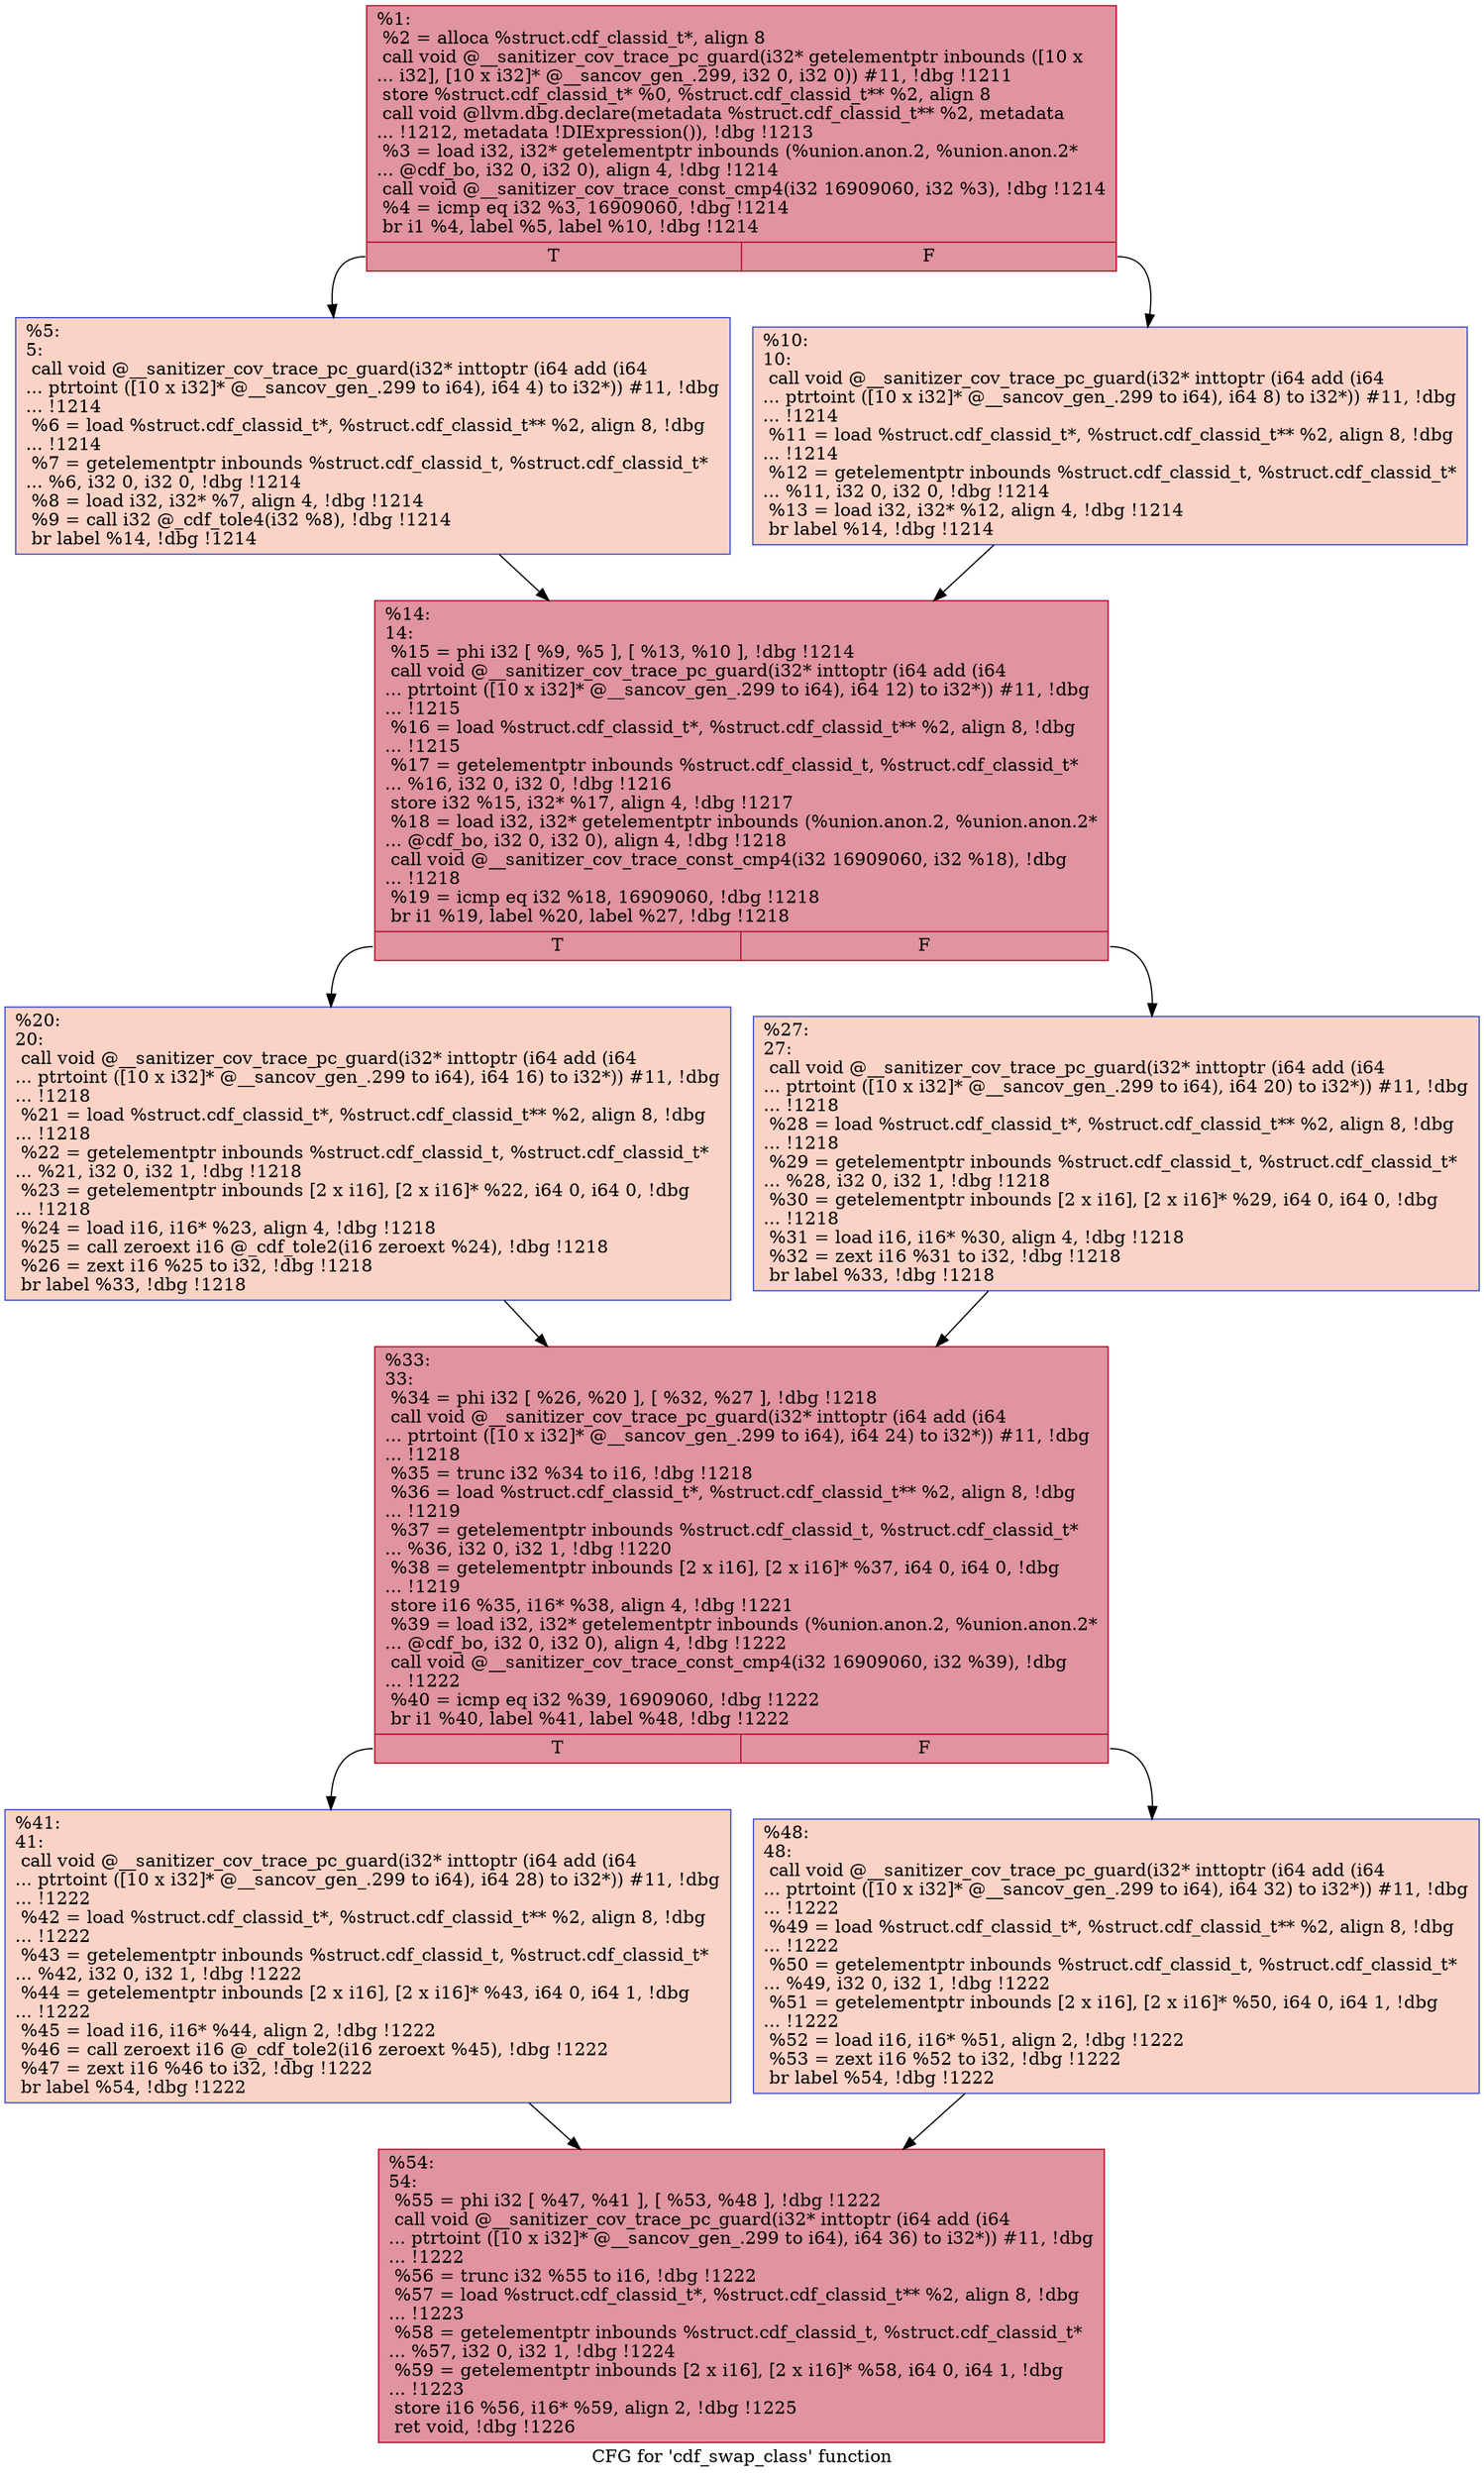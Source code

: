 digraph "CFG for 'cdf_swap_class' function" {
	label="CFG for 'cdf_swap_class' function";

	Node0x564cce8e44d0 [shape=record,color="#b70d28ff", style=filled, fillcolor="#b70d2870",label="{%1:\l  %2 = alloca %struct.cdf_classid_t*, align 8\l  call void @__sanitizer_cov_trace_pc_guard(i32* getelementptr inbounds ([10 x\l... i32], [10 x i32]* @__sancov_gen_.299, i32 0, i32 0)) #11, !dbg !1211\l  store %struct.cdf_classid_t* %0, %struct.cdf_classid_t** %2, align 8\l  call void @llvm.dbg.declare(metadata %struct.cdf_classid_t** %2, metadata\l... !1212, metadata !DIExpression()), !dbg !1213\l  %3 = load i32, i32* getelementptr inbounds (%union.anon.2, %union.anon.2*\l... @cdf_bo, i32 0, i32 0), align 4, !dbg !1214\l  call void @__sanitizer_cov_trace_const_cmp4(i32 16909060, i32 %3), !dbg !1214\l  %4 = icmp eq i32 %3, 16909060, !dbg !1214\l  br i1 %4, label %5, label %10, !dbg !1214\l|{<s0>T|<s1>F}}"];
	Node0x564cce8e44d0:s0 -> Node0x564cce8e45b0;
	Node0x564cce8e44d0:s1 -> Node0x564cce8e4600;
	Node0x564cce8e45b0 [shape=record,color="#3d50c3ff", style=filled, fillcolor="#f59c7d70",label="{%5:\l5:                                                \l  call void @__sanitizer_cov_trace_pc_guard(i32* inttoptr (i64 add (i64\l... ptrtoint ([10 x i32]* @__sancov_gen_.299 to i64), i64 4) to i32*)) #11, !dbg\l... !1214\l  %6 = load %struct.cdf_classid_t*, %struct.cdf_classid_t** %2, align 8, !dbg\l... !1214\l  %7 = getelementptr inbounds %struct.cdf_classid_t, %struct.cdf_classid_t*\l... %6, i32 0, i32 0, !dbg !1214\l  %8 = load i32, i32* %7, align 4, !dbg !1214\l  %9 = call i32 @_cdf_tole4(i32 %8), !dbg !1214\l  br label %14, !dbg !1214\l}"];
	Node0x564cce8e45b0 -> Node0x564cce8e4650;
	Node0x564cce8e4600 [shape=record,color="#3d50c3ff", style=filled, fillcolor="#f59c7d70",label="{%10:\l10:                                               \l  call void @__sanitizer_cov_trace_pc_guard(i32* inttoptr (i64 add (i64\l... ptrtoint ([10 x i32]* @__sancov_gen_.299 to i64), i64 8) to i32*)) #11, !dbg\l... !1214\l  %11 = load %struct.cdf_classid_t*, %struct.cdf_classid_t** %2, align 8, !dbg\l... !1214\l  %12 = getelementptr inbounds %struct.cdf_classid_t, %struct.cdf_classid_t*\l... %11, i32 0, i32 0, !dbg !1214\l  %13 = load i32, i32* %12, align 4, !dbg !1214\l  br label %14, !dbg !1214\l}"];
	Node0x564cce8e4600 -> Node0x564cce8e4650;
	Node0x564cce8e4650 [shape=record,color="#b70d28ff", style=filled, fillcolor="#b70d2870",label="{%14:\l14:                                               \l  %15 = phi i32 [ %9, %5 ], [ %13, %10 ], !dbg !1214\l  call void @__sanitizer_cov_trace_pc_guard(i32* inttoptr (i64 add (i64\l... ptrtoint ([10 x i32]* @__sancov_gen_.299 to i64), i64 12) to i32*)) #11, !dbg\l... !1215\l  %16 = load %struct.cdf_classid_t*, %struct.cdf_classid_t** %2, align 8, !dbg\l... !1215\l  %17 = getelementptr inbounds %struct.cdf_classid_t, %struct.cdf_classid_t*\l... %16, i32 0, i32 0, !dbg !1216\l  store i32 %15, i32* %17, align 4, !dbg !1217\l  %18 = load i32, i32* getelementptr inbounds (%union.anon.2, %union.anon.2*\l... @cdf_bo, i32 0, i32 0), align 4, !dbg !1218\l  call void @__sanitizer_cov_trace_const_cmp4(i32 16909060, i32 %18), !dbg\l... !1218\l  %19 = icmp eq i32 %18, 16909060, !dbg !1218\l  br i1 %19, label %20, label %27, !dbg !1218\l|{<s0>T|<s1>F}}"];
	Node0x564cce8e4650:s0 -> Node0x564cce8e46a0;
	Node0x564cce8e4650:s1 -> Node0x564cce8e46f0;
	Node0x564cce8e46a0 [shape=record,color="#3d50c3ff", style=filled, fillcolor="#f59c7d70",label="{%20:\l20:                                               \l  call void @__sanitizer_cov_trace_pc_guard(i32* inttoptr (i64 add (i64\l... ptrtoint ([10 x i32]* @__sancov_gen_.299 to i64), i64 16) to i32*)) #11, !dbg\l... !1218\l  %21 = load %struct.cdf_classid_t*, %struct.cdf_classid_t** %2, align 8, !dbg\l... !1218\l  %22 = getelementptr inbounds %struct.cdf_classid_t, %struct.cdf_classid_t*\l... %21, i32 0, i32 1, !dbg !1218\l  %23 = getelementptr inbounds [2 x i16], [2 x i16]* %22, i64 0, i64 0, !dbg\l... !1218\l  %24 = load i16, i16* %23, align 4, !dbg !1218\l  %25 = call zeroext i16 @_cdf_tole2(i16 zeroext %24), !dbg !1218\l  %26 = zext i16 %25 to i32, !dbg !1218\l  br label %33, !dbg !1218\l}"];
	Node0x564cce8e46a0 -> Node0x564cce8e4740;
	Node0x564cce8e46f0 [shape=record,color="#3d50c3ff", style=filled, fillcolor="#f59c7d70",label="{%27:\l27:                                               \l  call void @__sanitizer_cov_trace_pc_guard(i32* inttoptr (i64 add (i64\l... ptrtoint ([10 x i32]* @__sancov_gen_.299 to i64), i64 20) to i32*)) #11, !dbg\l... !1218\l  %28 = load %struct.cdf_classid_t*, %struct.cdf_classid_t** %2, align 8, !dbg\l... !1218\l  %29 = getelementptr inbounds %struct.cdf_classid_t, %struct.cdf_classid_t*\l... %28, i32 0, i32 1, !dbg !1218\l  %30 = getelementptr inbounds [2 x i16], [2 x i16]* %29, i64 0, i64 0, !dbg\l... !1218\l  %31 = load i16, i16* %30, align 4, !dbg !1218\l  %32 = zext i16 %31 to i32, !dbg !1218\l  br label %33, !dbg !1218\l}"];
	Node0x564cce8e46f0 -> Node0x564cce8e4740;
	Node0x564cce8e4740 [shape=record,color="#b70d28ff", style=filled, fillcolor="#b70d2870",label="{%33:\l33:                                               \l  %34 = phi i32 [ %26, %20 ], [ %32, %27 ], !dbg !1218\l  call void @__sanitizer_cov_trace_pc_guard(i32* inttoptr (i64 add (i64\l... ptrtoint ([10 x i32]* @__sancov_gen_.299 to i64), i64 24) to i32*)) #11, !dbg\l... !1218\l  %35 = trunc i32 %34 to i16, !dbg !1218\l  %36 = load %struct.cdf_classid_t*, %struct.cdf_classid_t** %2, align 8, !dbg\l... !1219\l  %37 = getelementptr inbounds %struct.cdf_classid_t, %struct.cdf_classid_t*\l... %36, i32 0, i32 1, !dbg !1220\l  %38 = getelementptr inbounds [2 x i16], [2 x i16]* %37, i64 0, i64 0, !dbg\l... !1219\l  store i16 %35, i16* %38, align 4, !dbg !1221\l  %39 = load i32, i32* getelementptr inbounds (%union.anon.2, %union.anon.2*\l... @cdf_bo, i32 0, i32 0), align 4, !dbg !1222\l  call void @__sanitizer_cov_trace_const_cmp4(i32 16909060, i32 %39), !dbg\l... !1222\l  %40 = icmp eq i32 %39, 16909060, !dbg !1222\l  br i1 %40, label %41, label %48, !dbg !1222\l|{<s0>T|<s1>F}}"];
	Node0x564cce8e4740:s0 -> Node0x564cce8e4790;
	Node0x564cce8e4740:s1 -> Node0x564cce8e47e0;
	Node0x564cce8e4790 [shape=record,color="#3d50c3ff", style=filled, fillcolor="#f59c7d70",label="{%41:\l41:                                               \l  call void @__sanitizer_cov_trace_pc_guard(i32* inttoptr (i64 add (i64\l... ptrtoint ([10 x i32]* @__sancov_gen_.299 to i64), i64 28) to i32*)) #11, !dbg\l... !1222\l  %42 = load %struct.cdf_classid_t*, %struct.cdf_classid_t** %2, align 8, !dbg\l... !1222\l  %43 = getelementptr inbounds %struct.cdf_classid_t, %struct.cdf_classid_t*\l... %42, i32 0, i32 1, !dbg !1222\l  %44 = getelementptr inbounds [2 x i16], [2 x i16]* %43, i64 0, i64 1, !dbg\l... !1222\l  %45 = load i16, i16* %44, align 2, !dbg !1222\l  %46 = call zeroext i16 @_cdf_tole2(i16 zeroext %45), !dbg !1222\l  %47 = zext i16 %46 to i32, !dbg !1222\l  br label %54, !dbg !1222\l}"];
	Node0x564cce8e4790 -> Node0x564cce8e4830;
	Node0x564cce8e47e0 [shape=record,color="#3d50c3ff", style=filled, fillcolor="#f59c7d70",label="{%48:\l48:                                               \l  call void @__sanitizer_cov_trace_pc_guard(i32* inttoptr (i64 add (i64\l... ptrtoint ([10 x i32]* @__sancov_gen_.299 to i64), i64 32) to i32*)) #11, !dbg\l... !1222\l  %49 = load %struct.cdf_classid_t*, %struct.cdf_classid_t** %2, align 8, !dbg\l... !1222\l  %50 = getelementptr inbounds %struct.cdf_classid_t, %struct.cdf_classid_t*\l... %49, i32 0, i32 1, !dbg !1222\l  %51 = getelementptr inbounds [2 x i16], [2 x i16]* %50, i64 0, i64 1, !dbg\l... !1222\l  %52 = load i16, i16* %51, align 2, !dbg !1222\l  %53 = zext i16 %52 to i32, !dbg !1222\l  br label %54, !dbg !1222\l}"];
	Node0x564cce8e47e0 -> Node0x564cce8e4830;
	Node0x564cce8e4830 [shape=record,color="#b70d28ff", style=filled, fillcolor="#b70d2870",label="{%54:\l54:                                               \l  %55 = phi i32 [ %47, %41 ], [ %53, %48 ], !dbg !1222\l  call void @__sanitizer_cov_trace_pc_guard(i32* inttoptr (i64 add (i64\l... ptrtoint ([10 x i32]* @__sancov_gen_.299 to i64), i64 36) to i32*)) #11, !dbg\l... !1222\l  %56 = trunc i32 %55 to i16, !dbg !1222\l  %57 = load %struct.cdf_classid_t*, %struct.cdf_classid_t** %2, align 8, !dbg\l... !1223\l  %58 = getelementptr inbounds %struct.cdf_classid_t, %struct.cdf_classid_t*\l... %57, i32 0, i32 1, !dbg !1224\l  %59 = getelementptr inbounds [2 x i16], [2 x i16]* %58, i64 0, i64 1, !dbg\l... !1223\l  store i16 %56, i16* %59, align 2, !dbg !1225\l  ret void, !dbg !1226\l}"];
}

